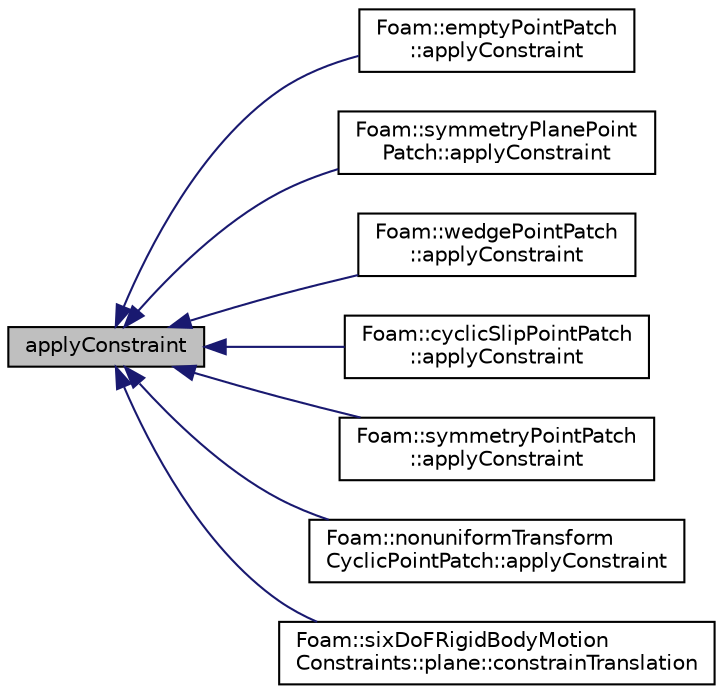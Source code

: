 digraph "applyConstraint"
{
  bgcolor="transparent";
  edge [fontname="Helvetica",fontsize="10",labelfontname="Helvetica",labelfontsize="10"];
  node [fontname="Helvetica",fontsize="10",shape=record];
  rankdir="LR";
  Node1 [label="applyConstraint",height=0.2,width=0.4,color="black", fillcolor="grey75", style="filled", fontcolor="black"];
  Node1 -> Node2 [dir="back",color="midnightblue",fontsize="10",style="solid",fontname="Helvetica"];
  Node2 [label="Foam::emptyPointPatch\l::applyConstraint",height=0.2,width=0.4,color="black",URL="$a00624.html#ac0063e7d07d55e23bc495269a43121fa",tooltip="Accumulate the effect of constraint direction of this patch. "];
  Node1 -> Node3 [dir="back",color="midnightblue",fontsize="10",style="solid",fontname="Helvetica"];
  Node3 [label="Foam::symmetryPlanePoint\lPatch::applyConstraint",height=0.2,width=0.4,color="black",URL="$a02518.html#ac0063e7d07d55e23bc495269a43121fa",tooltip="Accumulate the effect of constraint direction of this patch. "];
  Node1 -> Node4 [dir="back",color="midnightblue",fontsize="10",style="solid",fontname="Helvetica"];
  Node4 [label="Foam::wedgePointPatch\l::applyConstraint",height=0.2,width=0.4,color="black",URL="$a02846.html#ac0063e7d07d55e23bc495269a43121fa",tooltip="Accumulate the effect of constraint direction of this patch. "];
  Node1 -> Node5 [dir="back",color="midnightblue",fontsize="10",style="solid",fontname="Helvetica"];
  Node5 [label="Foam::cyclicSlipPointPatch\l::applyConstraint",height=0.2,width=0.4,color="black",URL="$a00483.html#ac0063e7d07d55e23bc495269a43121fa",tooltip="Accumulate the effect of constraint direction of this patch. "];
  Node1 -> Node6 [dir="back",color="midnightblue",fontsize="10",style="solid",fontname="Helvetica"];
  Node6 [label="Foam::symmetryPointPatch\l::applyConstraint",height=0.2,width=0.4,color="black",URL="$a02521.html#ac0063e7d07d55e23bc495269a43121fa",tooltip="Accumulate the effect of constraint direction of this patch. "];
  Node1 -> Node7 [dir="back",color="midnightblue",fontsize="10",style="solid",fontname="Helvetica"];
  Node7 [label="Foam::nonuniformTransform\lCyclicPointPatch::applyConstraint",height=0.2,width=0.4,color="black",URL="$a01619.html#ac0063e7d07d55e23bc495269a43121fa",tooltip="Accumulate the effect of constraint direction of this patch. "];
  Node1 -> Node8 [dir="back",color="midnightblue",fontsize="10",style="solid",fontname="Helvetica"];
  Node8 [label="Foam::sixDoFRigidBodyMotion\lConstraints::plane::constrainTranslation",height=0.2,width=0.4,color="black",URL="$a01844.html#aa22b8c9b9329b5048112f873d1ea0f6d",tooltip="Apply and accumulate translational constraints. "];
}
